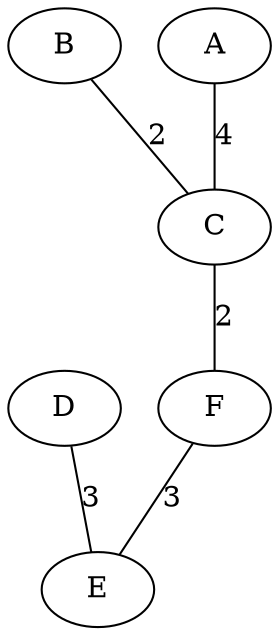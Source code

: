 graph{
C -- F[label="2",weight="2"];
B -- C[label="2",weight="2"];
F -- E[label="3",weight="3"];
D -- E[label="3",weight="3"];
A -- C[label="4",weight="4"];
}
